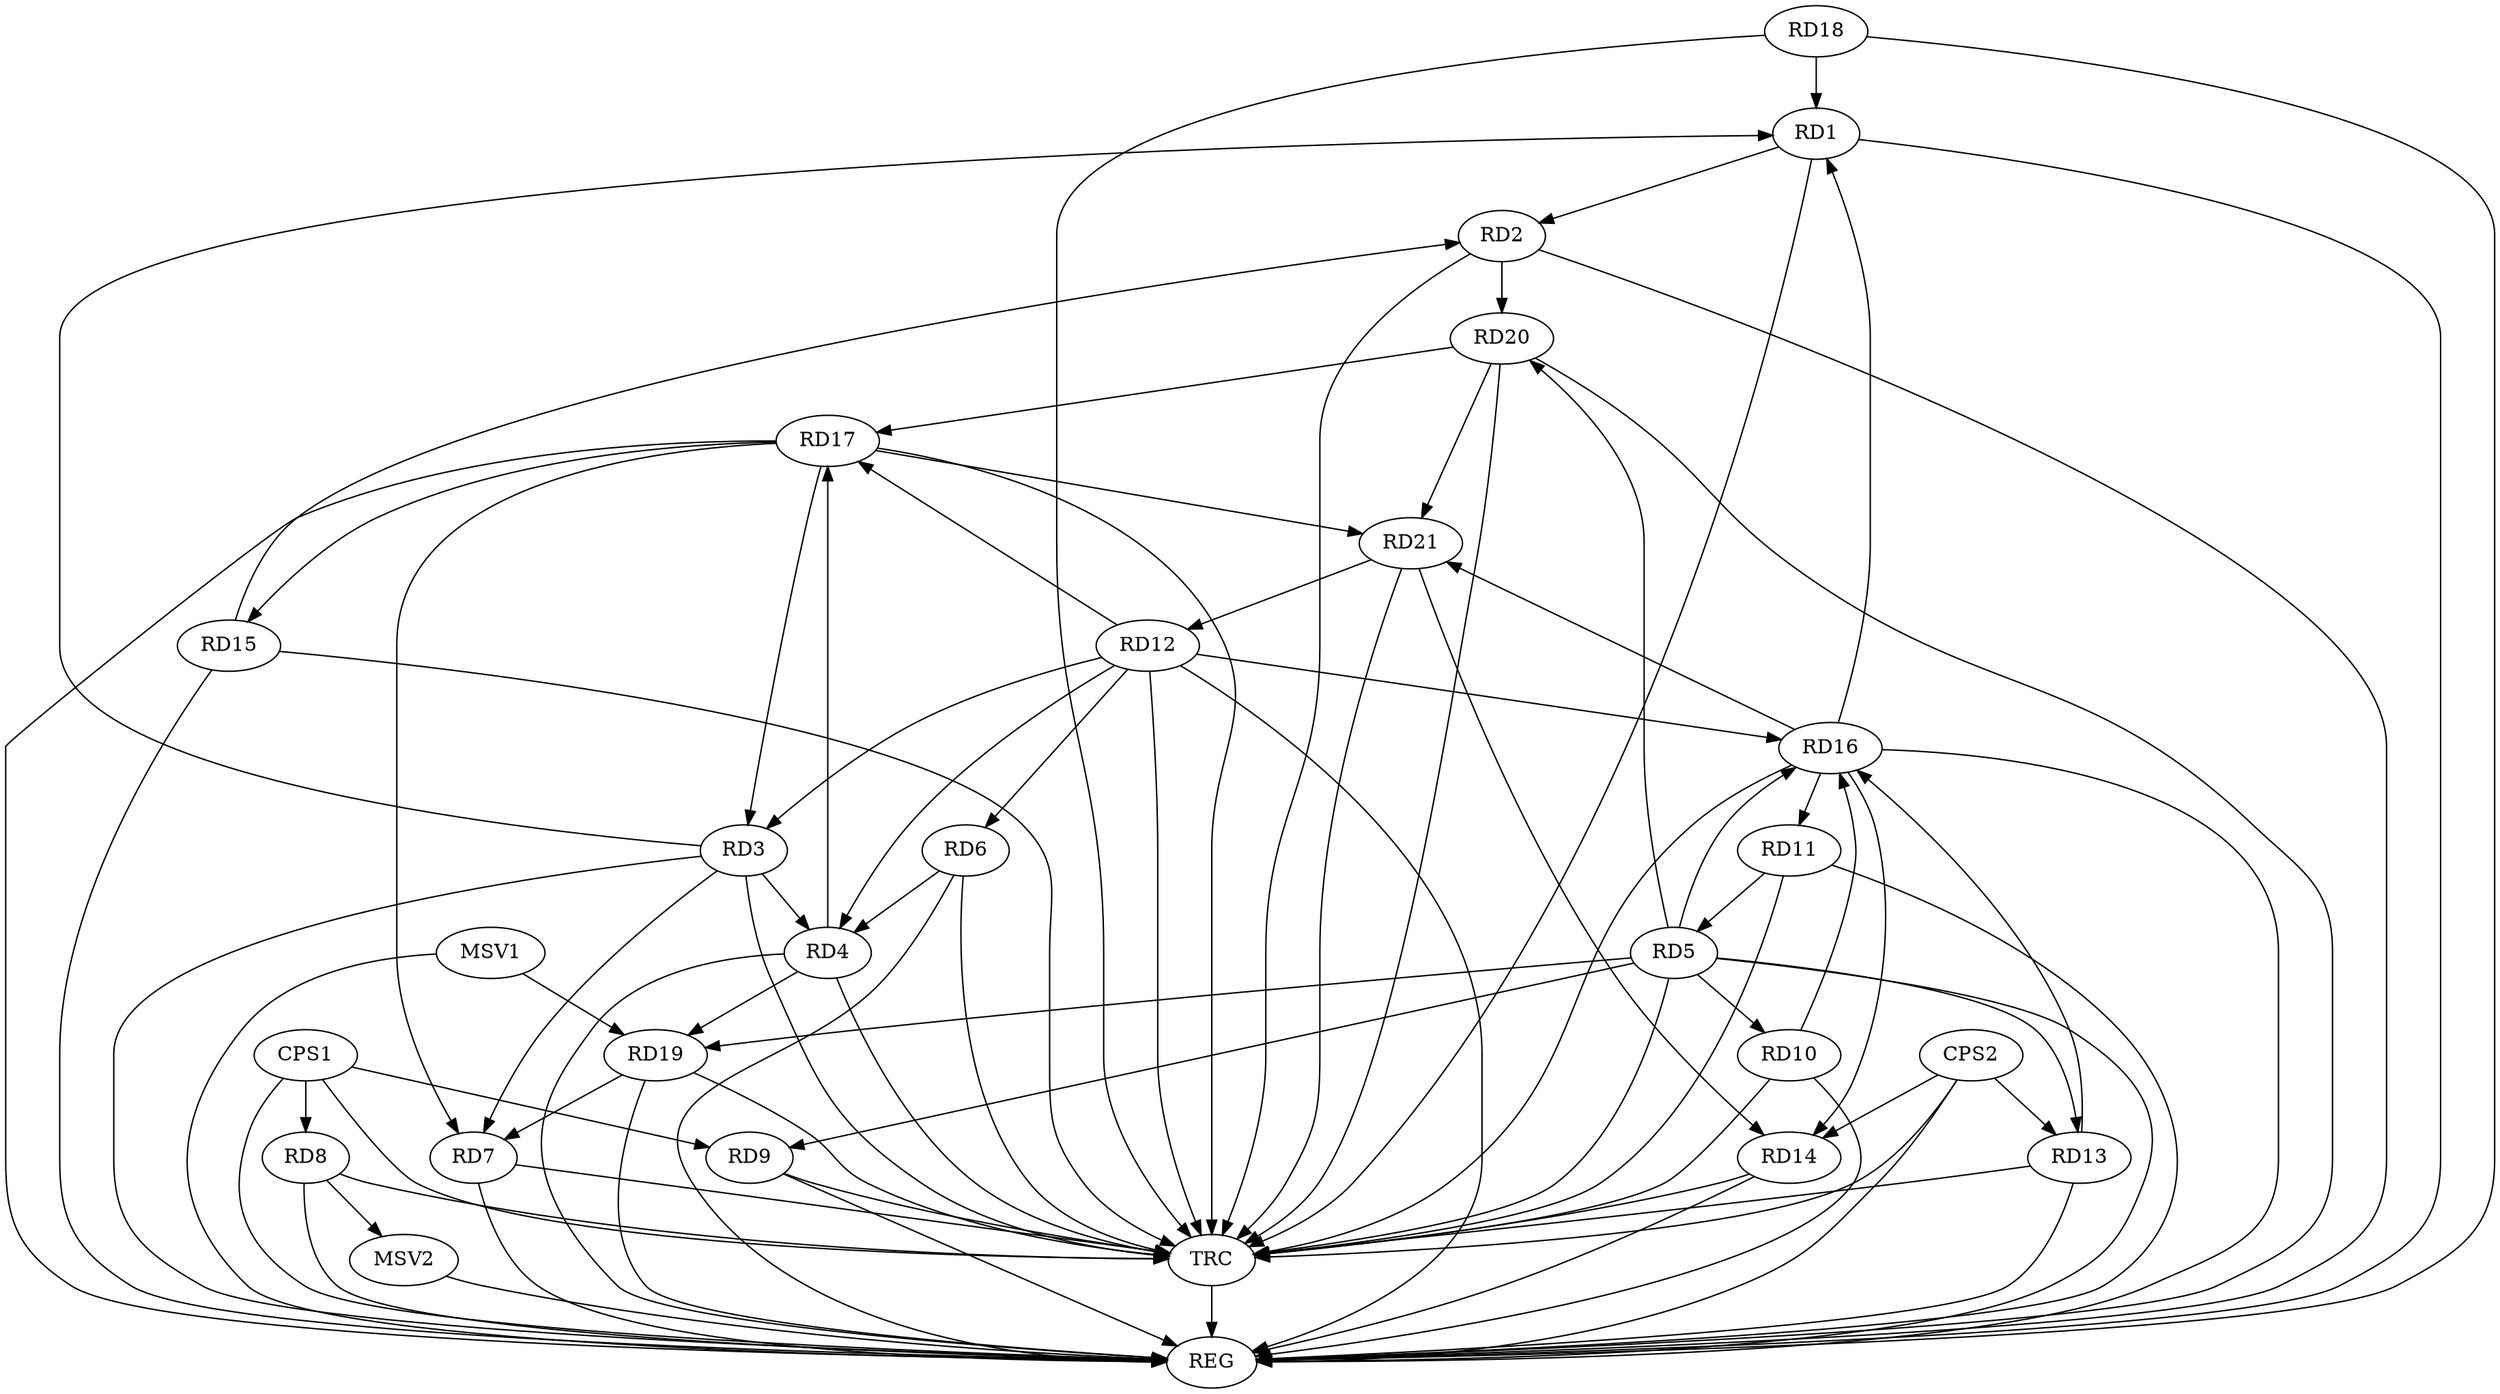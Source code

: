 strict digraph G {
  RD1 [ label="RD1" ];
  RD2 [ label="RD2" ];
  RD3 [ label="RD3" ];
  RD4 [ label="RD4" ];
  RD5 [ label="RD5" ];
  RD6 [ label="RD6" ];
  RD7 [ label="RD7" ];
  RD8 [ label="RD8" ];
  RD9 [ label="RD9" ];
  RD10 [ label="RD10" ];
  RD11 [ label="RD11" ];
  RD12 [ label="RD12" ];
  RD13 [ label="RD13" ];
  RD14 [ label="RD14" ];
  RD15 [ label="RD15" ];
  RD16 [ label="RD16" ];
  RD17 [ label="RD17" ];
  RD18 [ label="RD18" ];
  RD19 [ label="RD19" ];
  RD20 [ label="RD20" ];
  RD21 [ label="RD21" ];
  CPS1 [ label="CPS1" ];
  CPS2 [ label="CPS2" ];
  REG [ label="REG" ];
  TRC [ label="TRC" ];
  MSV1 [ label="MSV1" ];
  MSV2 [ label="MSV2" ];
  RD1 -> RD2;
  RD3 -> RD1;
  RD16 -> RD1;
  RD18 -> RD1;
  RD15 -> RD2;
  RD2 -> RD20;
  RD3 -> RD4;
  RD3 -> RD7;
  RD12 -> RD3;
  RD17 -> RD3;
  RD6 -> RD4;
  RD12 -> RD4;
  RD4 -> RD17;
  RD4 -> RD19;
  RD5 -> RD9;
  RD5 -> RD10;
  RD11 -> RD5;
  RD5 -> RD13;
  RD5 -> RD16;
  RD5 -> RD20;
  RD12 -> RD6;
  RD17 -> RD7;
  RD19 -> RD7;
  RD10 -> RD16;
  RD16 -> RD11;
  RD12 -> RD16;
  RD12 -> RD17;
  RD21 -> RD12;
  RD13 -> RD16;
  RD16 -> RD14;
  RD21 -> RD14;
  RD17 -> RD15;
  RD16 -> RD21;
  RD20 -> RD17;
  RD17 -> RD21;
  RD20 -> RD21;
  CPS1 -> RD8;
  CPS1 -> RD9;
  CPS2 -> RD14;
  CPS2 -> RD13;
  RD1 -> REG;
  RD2 -> REG;
  RD3 -> REG;
  RD4 -> REG;
  RD5 -> REG;
  RD6 -> REG;
  RD7 -> REG;
  RD8 -> REG;
  RD9 -> REG;
  RD10 -> REG;
  RD11 -> REG;
  RD12 -> REG;
  RD13 -> REG;
  RD14 -> REG;
  RD15 -> REG;
  RD16 -> REG;
  RD17 -> REG;
  RD18 -> REG;
  RD19 -> REG;
  RD20 -> REG;
  CPS1 -> REG;
  CPS2 -> REG;
  RD1 -> TRC;
  RD2 -> TRC;
  RD3 -> TRC;
  RD4 -> TRC;
  RD5 -> TRC;
  RD6 -> TRC;
  RD7 -> TRC;
  RD8 -> TRC;
  RD9 -> TRC;
  RD10 -> TRC;
  RD11 -> TRC;
  RD12 -> TRC;
  RD13 -> TRC;
  RD14 -> TRC;
  RD15 -> TRC;
  RD16 -> TRC;
  RD17 -> TRC;
  RD18 -> TRC;
  RD19 -> TRC;
  RD20 -> TRC;
  RD21 -> TRC;
  CPS1 -> TRC;
  CPS2 -> TRC;
  TRC -> REG;
  RD5 -> RD19;
  MSV1 -> RD19;
  MSV1 -> REG;
  RD8 -> MSV2;
  MSV2 -> REG;
}
